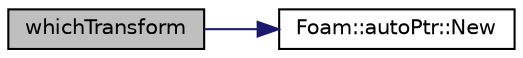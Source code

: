 digraph "whichTransform"
{
  bgcolor="transparent";
  edge [fontname="Helvetica",fontsize="10",labelfontname="Helvetica",labelfontsize="10"];
  node [fontname="Helvetica",fontsize="10",shape=record];
  rankdir="LR";
  Node1 [label="whichTransform",height=0.2,width=0.4,color="black", fillcolor="grey75", style="filled" fontcolor="black"];
  Node1 -> Node2 [color="midnightblue",fontsize="10",style="solid",fontname="Helvetica"];
  Node2 [label="Foam::autoPtr::New",height=0.2,width=0.4,color="black",URL="$classFoam_1_1autoPtr.html#ad82ede358a78a76455a1dd14dd55d843",tooltip="Construct autoPtr of T with forwarding arguments. "];
}
